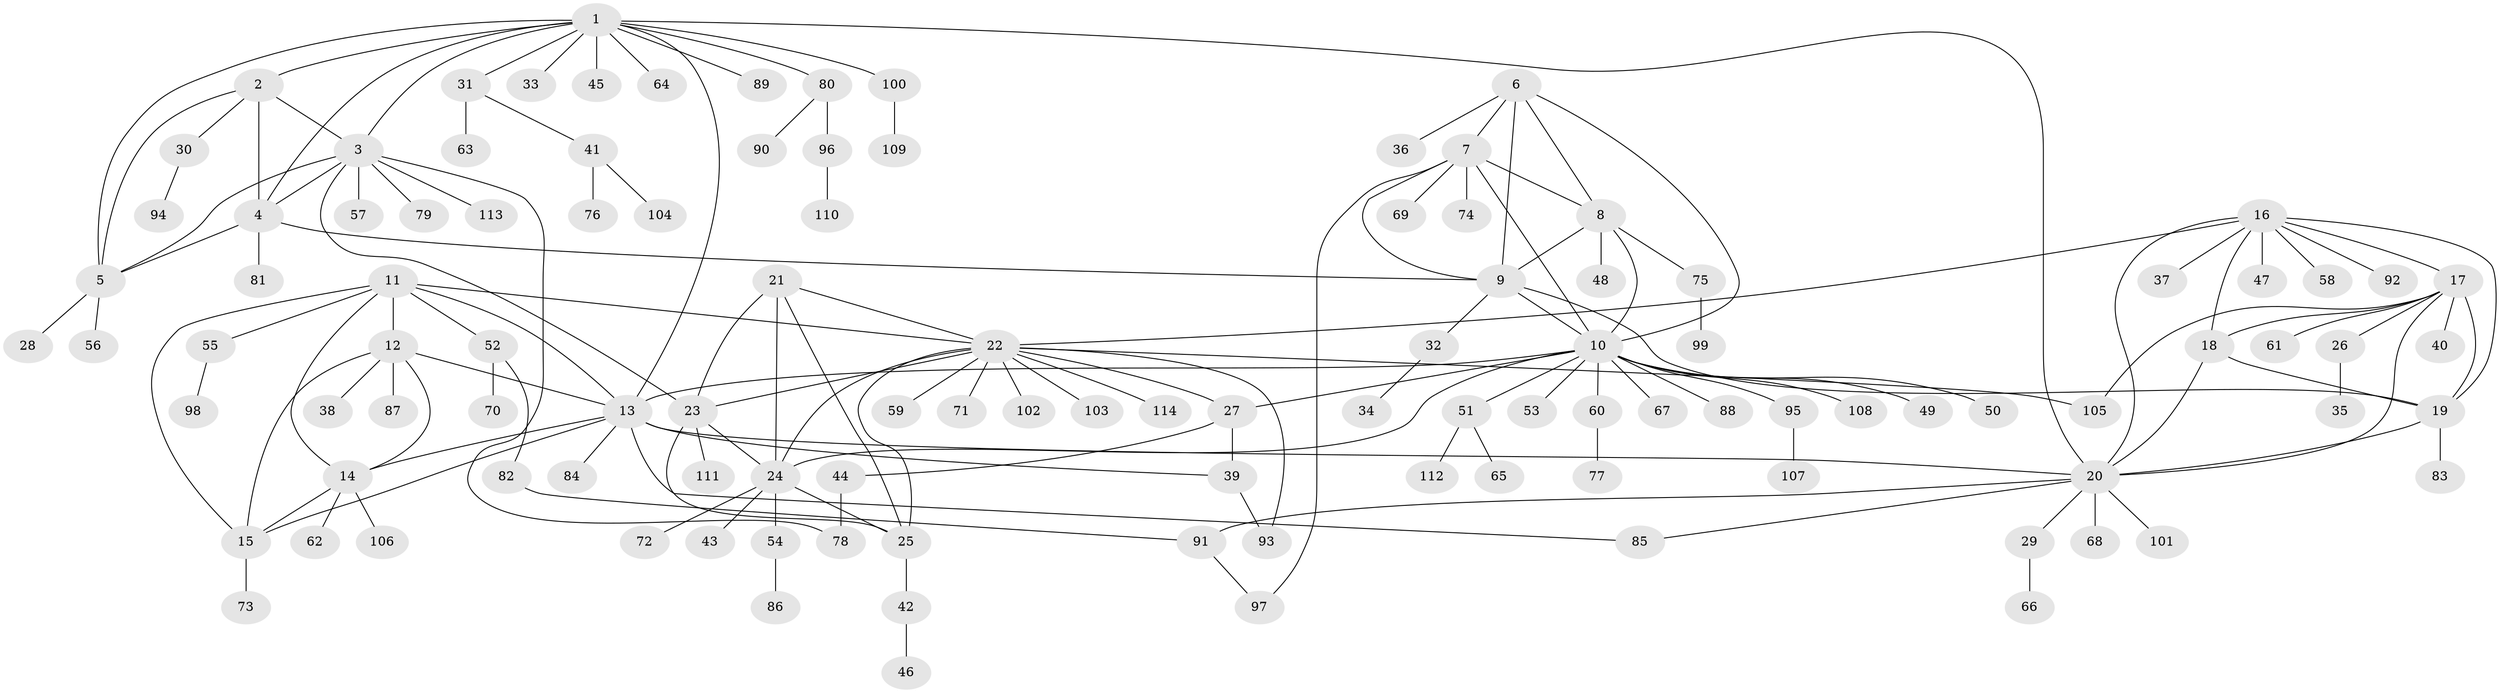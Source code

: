 // Generated by graph-tools (version 1.1) at 2025/02/03/09/25 03:02:44]
// undirected, 114 vertices, 157 edges
graph export_dot {
graph [start="1"]
  node [color=gray90,style=filled];
  1;
  2;
  3;
  4;
  5;
  6;
  7;
  8;
  9;
  10;
  11;
  12;
  13;
  14;
  15;
  16;
  17;
  18;
  19;
  20;
  21;
  22;
  23;
  24;
  25;
  26;
  27;
  28;
  29;
  30;
  31;
  32;
  33;
  34;
  35;
  36;
  37;
  38;
  39;
  40;
  41;
  42;
  43;
  44;
  45;
  46;
  47;
  48;
  49;
  50;
  51;
  52;
  53;
  54;
  55;
  56;
  57;
  58;
  59;
  60;
  61;
  62;
  63;
  64;
  65;
  66;
  67;
  68;
  69;
  70;
  71;
  72;
  73;
  74;
  75;
  76;
  77;
  78;
  79;
  80;
  81;
  82;
  83;
  84;
  85;
  86;
  87;
  88;
  89;
  90;
  91;
  92;
  93;
  94;
  95;
  96;
  97;
  98;
  99;
  100;
  101;
  102;
  103;
  104;
  105;
  106;
  107;
  108;
  109;
  110;
  111;
  112;
  113;
  114;
  1 -- 2;
  1 -- 3;
  1 -- 4;
  1 -- 5;
  1 -- 13;
  1 -- 20;
  1 -- 31;
  1 -- 33;
  1 -- 45;
  1 -- 64;
  1 -- 80;
  1 -- 89;
  1 -- 100;
  2 -- 3;
  2 -- 4;
  2 -- 5;
  2 -- 30;
  3 -- 4;
  3 -- 5;
  3 -- 23;
  3 -- 57;
  3 -- 78;
  3 -- 79;
  3 -- 113;
  4 -- 5;
  4 -- 9;
  4 -- 81;
  5 -- 28;
  5 -- 56;
  6 -- 7;
  6 -- 8;
  6 -- 9;
  6 -- 10;
  6 -- 36;
  7 -- 8;
  7 -- 9;
  7 -- 10;
  7 -- 69;
  7 -- 74;
  7 -- 97;
  8 -- 9;
  8 -- 10;
  8 -- 48;
  8 -- 75;
  9 -- 10;
  9 -- 19;
  9 -- 32;
  10 -- 13;
  10 -- 24;
  10 -- 27;
  10 -- 49;
  10 -- 50;
  10 -- 51;
  10 -- 53;
  10 -- 60;
  10 -- 67;
  10 -- 88;
  10 -- 95;
  10 -- 108;
  11 -- 12;
  11 -- 13;
  11 -- 14;
  11 -- 15;
  11 -- 22;
  11 -- 52;
  11 -- 55;
  12 -- 13;
  12 -- 14;
  12 -- 15;
  12 -- 38;
  12 -- 87;
  13 -- 14;
  13 -- 15;
  13 -- 20;
  13 -- 39;
  13 -- 84;
  13 -- 85;
  14 -- 15;
  14 -- 62;
  14 -- 106;
  15 -- 73;
  16 -- 17;
  16 -- 18;
  16 -- 19;
  16 -- 20;
  16 -- 22;
  16 -- 37;
  16 -- 47;
  16 -- 58;
  16 -- 92;
  17 -- 18;
  17 -- 19;
  17 -- 20;
  17 -- 26;
  17 -- 40;
  17 -- 61;
  17 -- 105;
  18 -- 19;
  18 -- 20;
  19 -- 20;
  19 -- 83;
  20 -- 29;
  20 -- 68;
  20 -- 85;
  20 -- 91;
  20 -- 101;
  21 -- 22;
  21 -- 23;
  21 -- 24;
  21 -- 25;
  22 -- 23;
  22 -- 24;
  22 -- 25;
  22 -- 27;
  22 -- 59;
  22 -- 71;
  22 -- 93;
  22 -- 102;
  22 -- 103;
  22 -- 105;
  22 -- 114;
  23 -- 24;
  23 -- 25;
  23 -- 111;
  24 -- 25;
  24 -- 43;
  24 -- 54;
  24 -- 72;
  25 -- 42;
  26 -- 35;
  27 -- 39;
  27 -- 44;
  29 -- 66;
  30 -- 94;
  31 -- 41;
  31 -- 63;
  32 -- 34;
  39 -- 93;
  41 -- 76;
  41 -- 104;
  42 -- 46;
  44 -- 78;
  51 -- 65;
  51 -- 112;
  52 -- 70;
  52 -- 82;
  54 -- 86;
  55 -- 98;
  60 -- 77;
  75 -- 99;
  80 -- 90;
  80 -- 96;
  82 -- 91;
  91 -- 97;
  95 -- 107;
  96 -- 110;
  100 -- 109;
}
